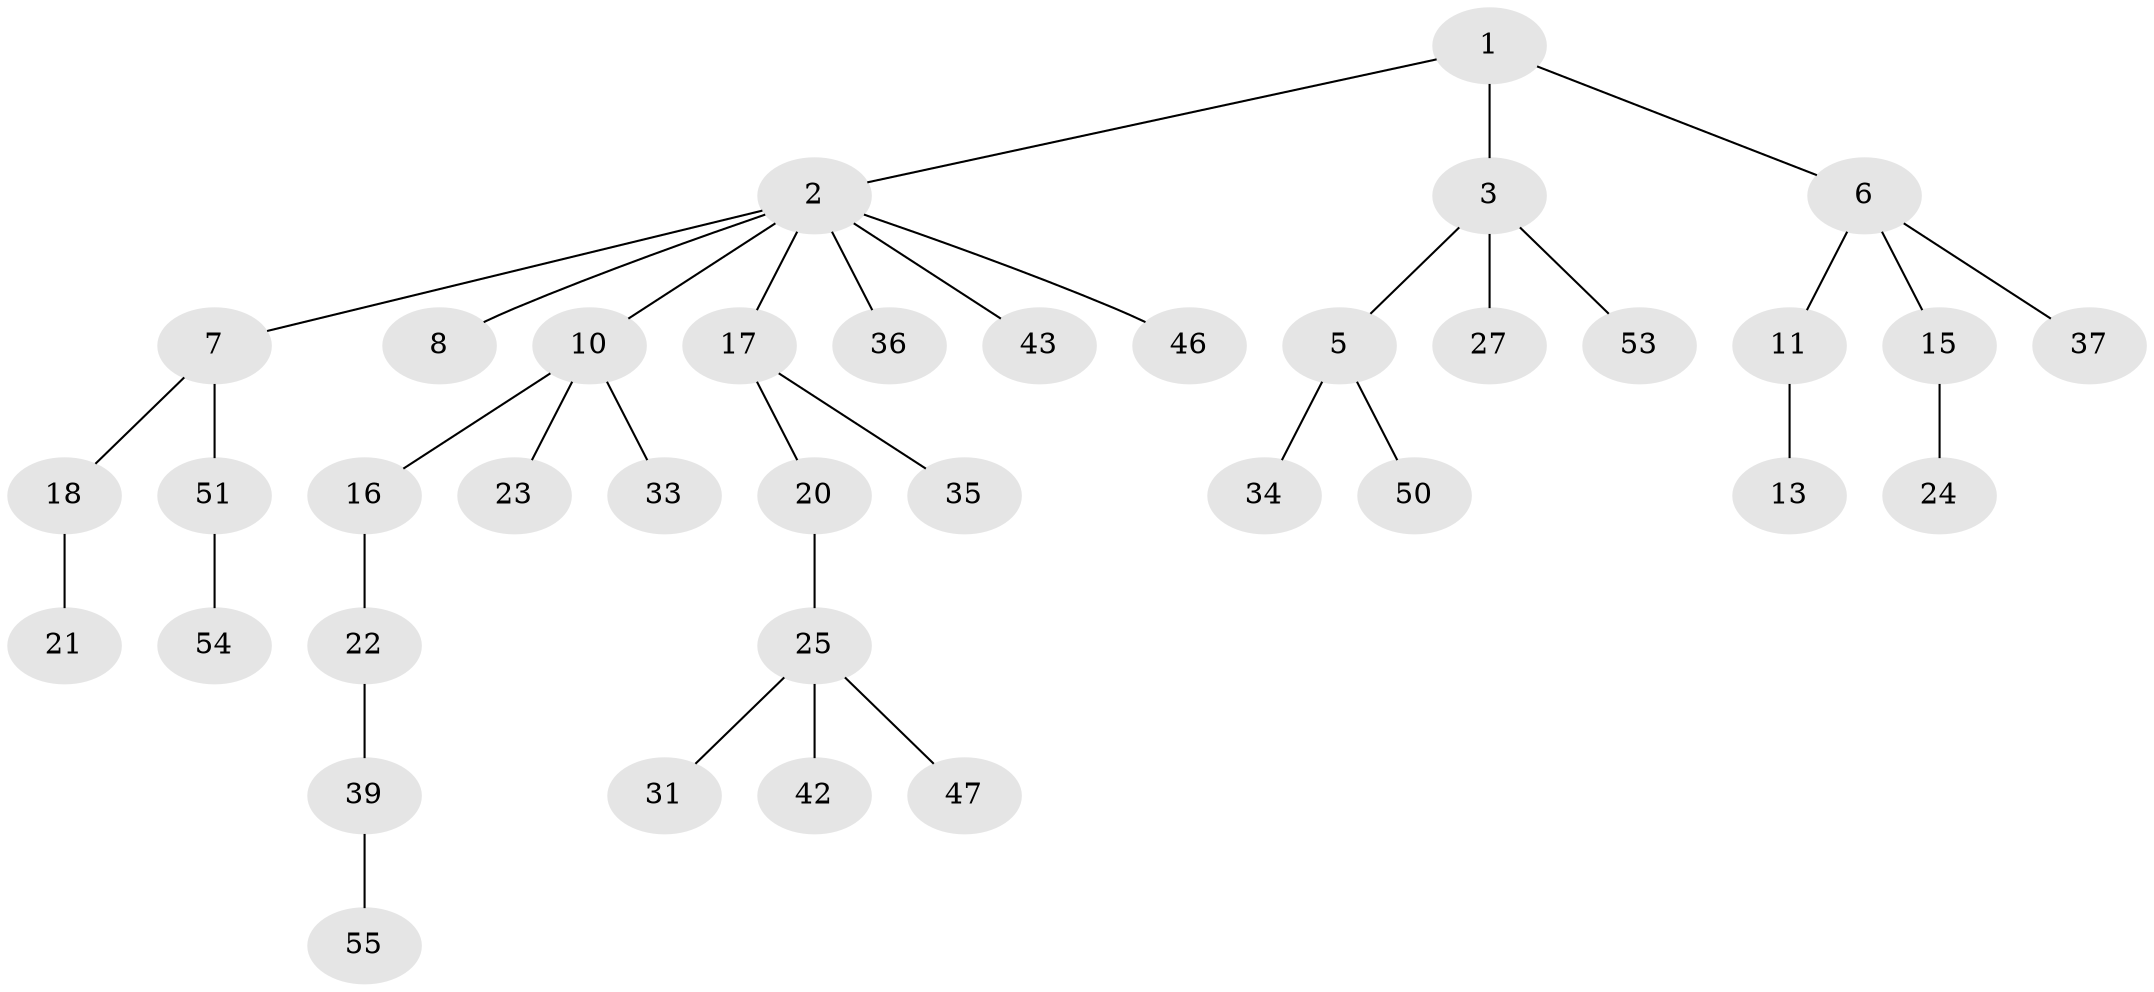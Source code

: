 // Generated by graph-tools (version 1.1) at 2025/52/02/27/25 19:52:12]
// undirected, 37 vertices, 36 edges
graph export_dot {
graph [start="1"]
  node [color=gray90,style=filled];
  1;
  2 [super="+4"];
  3 [super="+40"];
  5 [super="+12"];
  6 [super="+9"];
  7 [super="+38"];
  8;
  10 [super="+32"];
  11;
  13 [super="+14"];
  15 [super="+41"];
  16 [super="+26"];
  17 [super="+19"];
  18;
  20;
  21 [super="+45"];
  22 [super="+49"];
  23 [super="+44"];
  24 [super="+30"];
  25 [super="+29"];
  27 [super="+28"];
  31;
  33;
  34;
  35;
  36;
  37;
  39;
  42;
  43;
  46 [super="+48"];
  47;
  50;
  51 [super="+52"];
  53;
  54;
  55;
  1 -- 2;
  1 -- 3;
  1 -- 6;
  2 -- 8;
  2 -- 10;
  2 -- 17;
  2 -- 43;
  2 -- 36;
  2 -- 46;
  2 -- 7;
  3 -- 5;
  3 -- 27;
  3 -- 53;
  5 -- 34;
  5 -- 50;
  6 -- 37;
  6 -- 11;
  6 -- 15;
  7 -- 18;
  7 -- 51;
  10 -- 16;
  10 -- 23;
  10 -- 33;
  11 -- 13;
  15 -- 24;
  16 -- 22;
  17 -- 35;
  17 -- 20;
  18 -- 21;
  20 -- 25;
  22 -- 39;
  25 -- 31;
  25 -- 42;
  25 -- 47;
  39 -- 55;
  51 -- 54;
}
